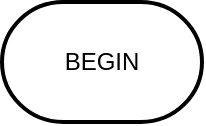 <mxfile version="26.0.10">
  <diagram name="Page-1" id="tGh5VpC0TgsUZTne9GT4">
    <mxGraphModel dx="834" dy="1578" grid="1" gridSize="10" guides="1" tooltips="1" connect="1" arrows="1" fold="1" page="1" pageScale="1" pageWidth="827" pageHeight="1169" math="0" shadow="0">
      <root>
        <mxCell id="0" />
        <mxCell id="1" parent="0" />
        <mxCell id="5wXg5iF7JHhOf3Hfwet5-1" value="BEGIN" style="strokeWidth=2;html=1;shape=mxgraph.flowchart.terminator;whiteSpace=wrap;" vertex="1" parent="1">
          <mxGeometry x="364" y="50" width="100" height="60" as="geometry" />
        </mxCell>
      </root>
    </mxGraphModel>
  </diagram>
</mxfile>
